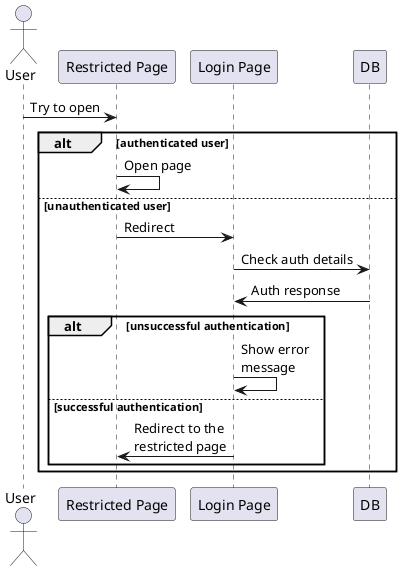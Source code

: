 @startuml

actor User
User -> "Restricted Page": Try to open

alt authenticated user

	"Restricted Page" -> "Restricted Page": Open page
	
else unauthenticated user

	"Restricted Page" -> "Login Page": Redirect
	"Login Page" -> DB: Check auth details
	DB -> "Login Page": Auth response
	
	alt unsuccessful authentication
	
		"Login Page" -> "Login Page": Show error \nmessage
	
	else successful authentication
	
		"Login Page" -> "Restricted Page": Redirect to the \nrestricted page
		
	end	
end

@enduml